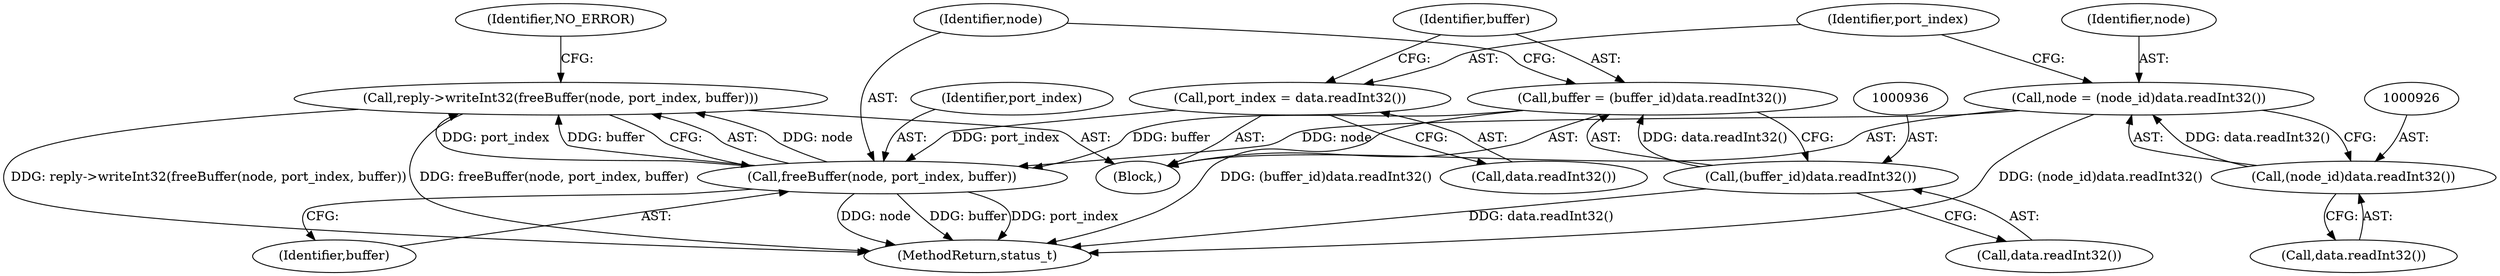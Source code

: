 digraph "0_Android_25be9ac20db51044e1b09ca67906355e4f328d48_0@API" {
"1000938" [label="(Call,reply->writeInt32(freeBuffer(node, port_index, buffer)))"];
"1000939" [label="(Call,freeBuffer(node, port_index, buffer))"];
"1000923" [label="(Call,node = (node_id)data.readInt32())"];
"1000925" [label="(Call,(node_id)data.readInt32())"];
"1000929" [label="(Call,port_index = data.readInt32())"];
"1000933" [label="(Call,buffer = (buffer_id)data.readInt32())"];
"1000935" [label="(Call,(buffer_id)data.readInt32())"];
"1000941" [label="(Identifier,port_index)"];
"1000930" [label="(Identifier,port_index)"];
"1000923" [label="(Call,node = (node_id)data.readInt32())"];
"1000925" [label="(Call,(node_id)data.readInt32())"];
"1000935" [label="(Call,(buffer_id)data.readInt32())"];
"1000938" [label="(Call,reply->writeInt32(freeBuffer(node, port_index, buffer)))"];
"1000933" [label="(Call,buffer = (buffer_id)data.readInt32())"];
"1000924" [label="(Identifier,node)"];
"1000927" [label="(Call,data.readInt32())"];
"1000937" [label="(Call,data.readInt32())"];
"1000939" [label="(Call,freeBuffer(node, port_index, buffer))"];
"1000940" [label="(Identifier,node)"];
"1000944" [label="(Identifier,NO_ERROR)"];
"1000929" [label="(Call,port_index = data.readInt32())"];
"1000942" [label="(Identifier,buffer)"];
"1000934" [label="(Identifier,buffer)"];
"1001056" [label="(MethodReturn,status_t)"];
"1000931" [label="(Call,data.readInt32())"];
"1000917" [label="(Block,)"];
"1000938" -> "1000917"  [label="AST: "];
"1000938" -> "1000939"  [label="CFG: "];
"1000939" -> "1000938"  [label="AST: "];
"1000944" -> "1000938"  [label="CFG: "];
"1000938" -> "1001056"  [label="DDG: freeBuffer(node, port_index, buffer)"];
"1000938" -> "1001056"  [label="DDG: reply->writeInt32(freeBuffer(node, port_index, buffer))"];
"1000939" -> "1000938"  [label="DDG: node"];
"1000939" -> "1000938"  [label="DDG: port_index"];
"1000939" -> "1000938"  [label="DDG: buffer"];
"1000939" -> "1000942"  [label="CFG: "];
"1000940" -> "1000939"  [label="AST: "];
"1000941" -> "1000939"  [label="AST: "];
"1000942" -> "1000939"  [label="AST: "];
"1000939" -> "1001056"  [label="DDG: buffer"];
"1000939" -> "1001056"  [label="DDG: port_index"];
"1000939" -> "1001056"  [label="DDG: node"];
"1000923" -> "1000939"  [label="DDG: node"];
"1000929" -> "1000939"  [label="DDG: port_index"];
"1000933" -> "1000939"  [label="DDG: buffer"];
"1000923" -> "1000917"  [label="AST: "];
"1000923" -> "1000925"  [label="CFG: "];
"1000924" -> "1000923"  [label="AST: "];
"1000925" -> "1000923"  [label="AST: "];
"1000930" -> "1000923"  [label="CFG: "];
"1000923" -> "1001056"  [label="DDG: (node_id)data.readInt32()"];
"1000925" -> "1000923"  [label="DDG: data.readInt32()"];
"1000925" -> "1000927"  [label="CFG: "];
"1000926" -> "1000925"  [label="AST: "];
"1000927" -> "1000925"  [label="AST: "];
"1000929" -> "1000917"  [label="AST: "];
"1000929" -> "1000931"  [label="CFG: "];
"1000930" -> "1000929"  [label="AST: "];
"1000931" -> "1000929"  [label="AST: "];
"1000934" -> "1000929"  [label="CFG: "];
"1000933" -> "1000917"  [label="AST: "];
"1000933" -> "1000935"  [label="CFG: "];
"1000934" -> "1000933"  [label="AST: "];
"1000935" -> "1000933"  [label="AST: "];
"1000940" -> "1000933"  [label="CFG: "];
"1000933" -> "1001056"  [label="DDG: (buffer_id)data.readInt32()"];
"1000935" -> "1000933"  [label="DDG: data.readInt32()"];
"1000935" -> "1000937"  [label="CFG: "];
"1000936" -> "1000935"  [label="AST: "];
"1000937" -> "1000935"  [label="AST: "];
"1000935" -> "1001056"  [label="DDG: data.readInt32()"];
}
